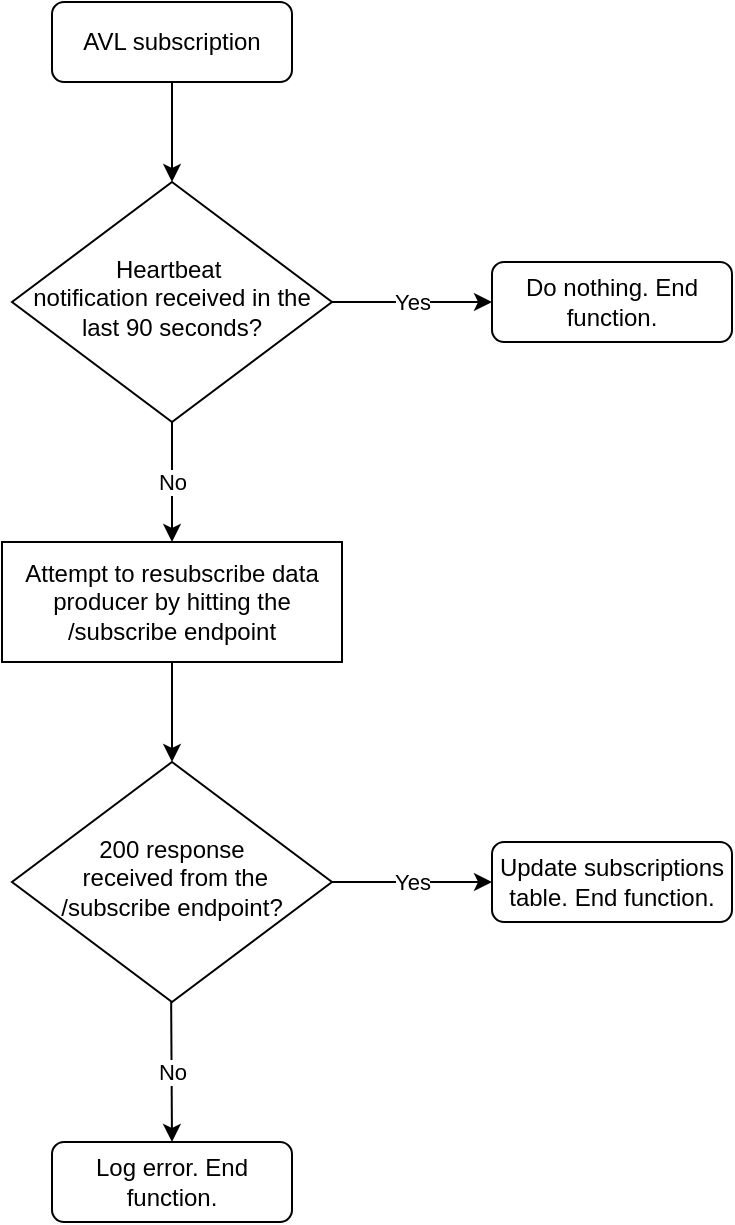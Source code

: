 <mxfile version="24.2.2" type="device">
  <diagram id="C5RBs43oDa-KdzZeNtuy" name="Page-1">
    <mxGraphModel dx="728" dy="934" grid="1" gridSize="10" guides="1" tooltips="1" connect="1" arrows="1" fold="1" page="1" pageScale="1" pageWidth="827" pageHeight="1169" math="0" shadow="0">
      <root>
        <mxCell id="WIyWlLk6GJQsqaUBKTNV-0" />
        <mxCell id="WIyWlLk6GJQsqaUBKTNV-1" parent="WIyWlLk6GJQsqaUBKTNV-0" />
        <mxCell id="WIyWlLk6GJQsqaUBKTNV-3" value="AVL subscription" style="rounded=1;whiteSpace=wrap;html=1;fontSize=12;glass=0;strokeWidth=1;shadow=0;" parent="WIyWlLk6GJQsqaUBKTNV-1" vertex="1">
          <mxGeometry x="160" y="80" width="120" height="40" as="geometry" />
        </mxCell>
        <mxCell id="WIyWlLk6GJQsqaUBKTNV-6" value="Heartbeat&amp;nbsp;&lt;div&gt;notification received in the last 90 seconds?&lt;/div&gt;" style="rhombus;whiteSpace=wrap;html=1;shadow=0;fontFamily=Helvetica;fontSize=12;align=center;strokeWidth=1;spacing=6;spacingTop=-4;" parent="WIyWlLk6GJQsqaUBKTNV-1" vertex="1">
          <mxGeometry x="140" y="170" width="160" height="120" as="geometry" />
        </mxCell>
        <mxCell id="WIyWlLk6GJQsqaUBKTNV-7" value="Do nothing. End function." style="rounded=1;whiteSpace=wrap;html=1;fontSize=12;glass=0;strokeWidth=1;shadow=0;" parent="WIyWlLk6GJQsqaUBKTNV-1" vertex="1">
          <mxGeometry x="380" y="210" width="120" height="40" as="geometry" />
        </mxCell>
        <mxCell id="WIyWlLk6GJQsqaUBKTNV-11" value="Log error. End function." style="rounded=1;whiteSpace=wrap;html=1;fontSize=12;glass=0;strokeWidth=1;shadow=0;" parent="WIyWlLk6GJQsqaUBKTNV-1" vertex="1">
          <mxGeometry x="160" y="650" width="120" height="40" as="geometry" />
        </mxCell>
        <mxCell id="wsbbQcXVI_NFilzx9u3M-0" value="200 response&lt;div&gt;&amp;nbsp;received from the /subscribe endpoint?&lt;/div&gt;" style="rhombus;whiteSpace=wrap;html=1;shadow=0;fontFamily=Helvetica;fontSize=12;align=center;strokeWidth=1;spacing=6;spacingTop=-4;" vertex="1" parent="WIyWlLk6GJQsqaUBKTNV-1">
          <mxGeometry x="140" y="460" width="160" height="120" as="geometry" />
        </mxCell>
        <mxCell id="wsbbQcXVI_NFilzx9u3M-8" value="" style="endArrow=classic;html=1;rounded=0;exitX=0.5;exitY=1;exitDx=0;exitDy=0;exitPerimeter=0;entryX=0.5;entryY=0;entryDx=0;entryDy=0;" edge="1" parent="WIyWlLk6GJQsqaUBKTNV-1" source="WIyWlLk6GJQsqaUBKTNV-3" target="WIyWlLk6GJQsqaUBKTNV-6">
          <mxGeometry relative="1" as="geometry">
            <mxPoint x="210" y="130" as="sourcePoint" />
            <mxPoint x="310" y="130" as="targetPoint" />
          </mxGeometry>
        </mxCell>
        <mxCell id="wsbbQcXVI_NFilzx9u3M-10" value="" style="endArrow=classic;html=1;rounded=0;entryX=0;entryY=0.5;entryDx=0;entryDy=0;" edge="1" parent="WIyWlLk6GJQsqaUBKTNV-1" target="WIyWlLk6GJQsqaUBKTNV-7">
          <mxGeometry relative="1" as="geometry">
            <mxPoint x="300" y="230" as="sourcePoint" />
            <mxPoint x="370" y="230" as="targetPoint" />
          </mxGeometry>
        </mxCell>
        <mxCell id="wsbbQcXVI_NFilzx9u3M-11" value="Yes" style="edgeLabel;resizable=0;html=1;;align=center;verticalAlign=middle;" connectable="0" vertex="1" parent="wsbbQcXVI_NFilzx9u3M-10">
          <mxGeometry relative="1" as="geometry" />
        </mxCell>
        <mxCell id="wsbbQcXVI_NFilzx9u3M-12" value="" style="endArrow=classic;html=1;rounded=0;entryX=0.5;entryY=0;entryDx=0;entryDy=0;" edge="1" parent="WIyWlLk6GJQsqaUBKTNV-1" target="wsbbQcXVI_NFilzx9u3M-15">
          <mxGeometry relative="1" as="geometry">
            <mxPoint x="220" y="290" as="sourcePoint" />
            <mxPoint x="220" y="370" as="targetPoint" />
          </mxGeometry>
        </mxCell>
        <mxCell id="wsbbQcXVI_NFilzx9u3M-13" value="No" style="edgeLabel;resizable=0;html=1;;align=center;verticalAlign=middle;" connectable="0" vertex="1" parent="wsbbQcXVI_NFilzx9u3M-12">
          <mxGeometry relative="1" as="geometry" />
        </mxCell>
        <mxCell id="wsbbQcXVI_NFilzx9u3M-15" value="Attempt to resubscribe data producer by hitting the /subscribe endpoint" style="rounded=0;whiteSpace=wrap;html=1;" vertex="1" parent="WIyWlLk6GJQsqaUBKTNV-1">
          <mxGeometry x="135" y="350" width="170" height="60" as="geometry" />
        </mxCell>
        <mxCell id="wsbbQcXVI_NFilzx9u3M-18" value="" style="endArrow=classic;html=1;rounded=0;exitX=0.5;exitY=1;exitDx=0;exitDy=0;entryX=0.5;entryY=0;entryDx=0;entryDy=0;" edge="1" parent="WIyWlLk6GJQsqaUBKTNV-1" source="wsbbQcXVI_NFilzx9u3M-15" target="wsbbQcXVI_NFilzx9u3M-0">
          <mxGeometry relative="1" as="geometry">
            <mxPoint x="214.58" y="430" as="sourcePoint" />
            <mxPoint x="214.58" y="510" as="targetPoint" />
          </mxGeometry>
        </mxCell>
        <mxCell id="wsbbQcXVI_NFilzx9u3M-21" value="" style="endArrow=classic;html=1;rounded=0;entryX=0.5;entryY=0;entryDx=0;entryDy=0;" edge="1" parent="WIyWlLk6GJQsqaUBKTNV-1" target="WIyWlLk6GJQsqaUBKTNV-11">
          <mxGeometry relative="1" as="geometry">
            <mxPoint x="219.58" y="580" as="sourcePoint" />
            <mxPoint x="219.58" y="640" as="targetPoint" />
          </mxGeometry>
        </mxCell>
        <mxCell id="wsbbQcXVI_NFilzx9u3M-22" value="No" style="edgeLabel;resizable=0;html=1;;align=center;verticalAlign=middle;" connectable="0" vertex="1" parent="wsbbQcXVI_NFilzx9u3M-21">
          <mxGeometry relative="1" as="geometry" />
        </mxCell>
        <mxCell id="wsbbQcXVI_NFilzx9u3M-23" value="Update subscriptions table. End function." style="rounded=1;whiteSpace=wrap;html=1;fontSize=12;glass=0;strokeWidth=1;shadow=0;" vertex="1" parent="WIyWlLk6GJQsqaUBKTNV-1">
          <mxGeometry x="380" y="500" width="120" height="40" as="geometry" />
        </mxCell>
        <mxCell id="wsbbQcXVI_NFilzx9u3M-24" value="" style="endArrow=classic;html=1;rounded=0;entryX=0;entryY=0.5;entryDx=0;entryDy=0;exitX=1;exitY=0.5;exitDx=0;exitDy=0;" edge="1" parent="WIyWlLk6GJQsqaUBKTNV-1" target="wsbbQcXVI_NFilzx9u3M-23" source="wsbbQcXVI_NFilzx9u3M-0">
          <mxGeometry relative="1" as="geometry">
            <mxPoint x="314" y="520" as="sourcePoint" />
            <mxPoint x="384" y="520" as="targetPoint" />
          </mxGeometry>
        </mxCell>
        <mxCell id="wsbbQcXVI_NFilzx9u3M-25" value="Yes" style="edgeLabel;resizable=0;html=1;;align=center;verticalAlign=middle;" connectable="0" vertex="1" parent="wsbbQcXVI_NFilzx9u3M-24">
          <mxGeometry relative="1" as="geometry" />
        </mxCell>
      </root>
    </mxGraphModel>
  </diagram>
</mxfile>
